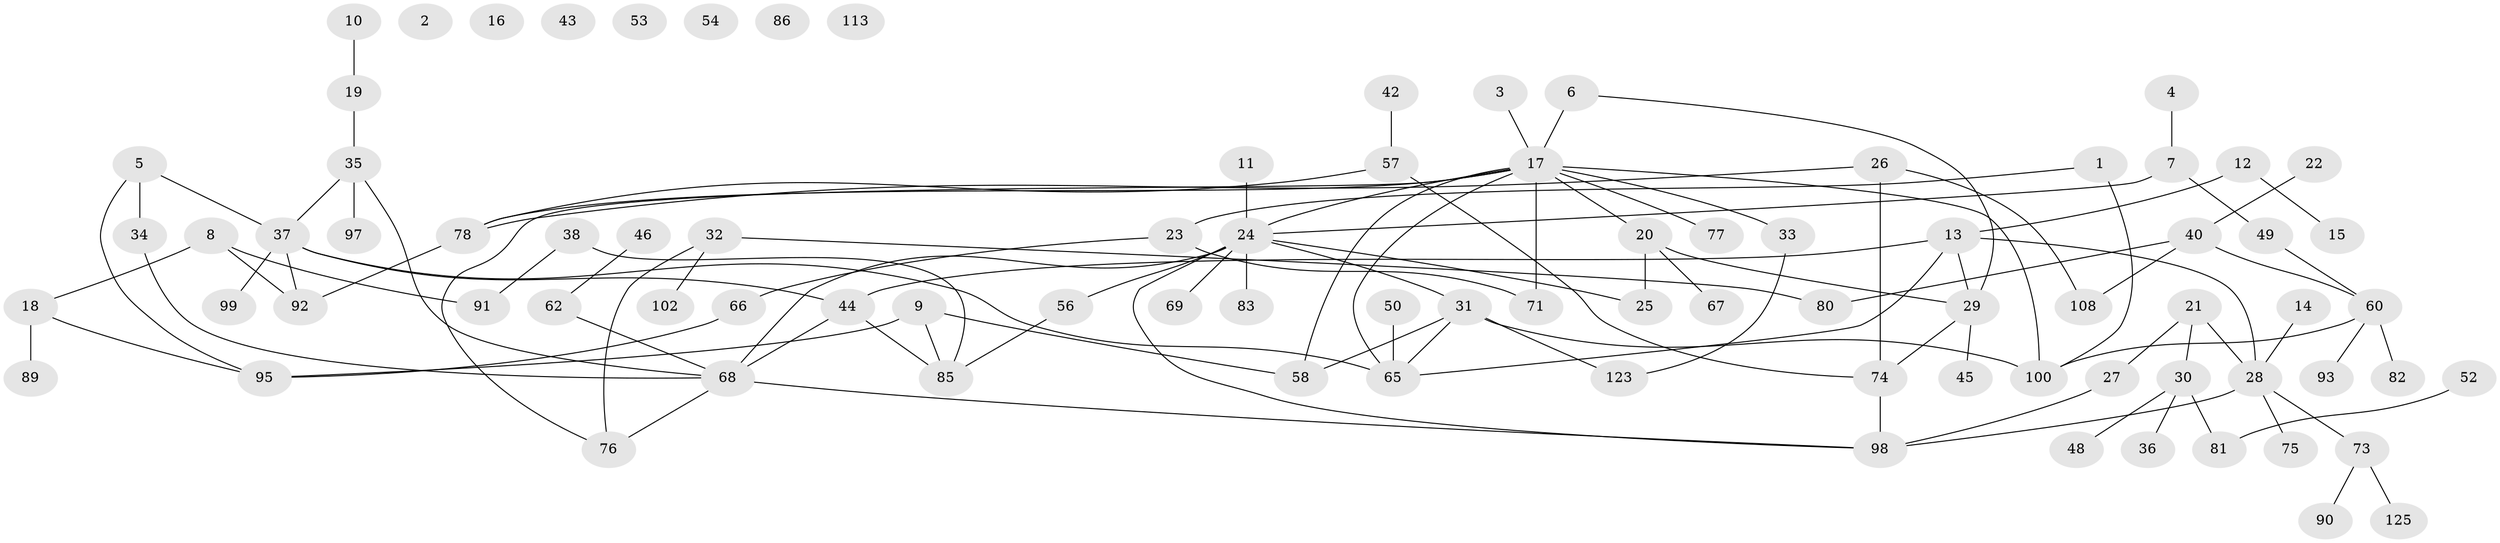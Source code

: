 // original degree distribution, {2: 0.2698412698412698, 0: 0.047619047619047616, 1: 0.2619047619047619, 3: 0.1984126984126984, 7: 0.007936507936507936, 4: 0.16666666666666666, 5: 0.03968253968253968, 6: 0.007936507936507936}
// Generated by graph-tools (version 1.1) at 2025/16/03/04/25 18:16:30]
// undirected, 88 vertices, 109 edges
graph export_dot {
graph [start="1"]
  node [color=gray90,style=filled];
  1;
  2;
  3;
  4;
  5;
  6;
  7;
  8;
  9 [super="+124+105"];
  10;
  11;
  12;
  13 [super="+55"];
  14;
  15;
  16;
  17 [super="+106+87+109+126"];
  18;
  19;
  20 [super="+84+61"];
  21;
  22;
  23 [super="+104"];
  24 [super="+88+63"];
  25;
  26;
  27;
  28 [super="+41"];
  29 [super="+96"];
  30;
  31;
  32 [super="+94"];
  33;
  34;
  35;
  36 [super="+112"];
  37 [super="+39+47"];
  38;
  40;
  42;
  43;
  44 [super="+59"];
  45 [super="+70"];
  46;
  48 [super="+51"];
  49;
  50;
  52;
  53;
  54;
  56;
  57;
  58;
  60;
  62 [super="+122"];
  65 [super="+72"];
  66 [super="+118"];
  67 [super="+117"];
  68 [super="+103+110"];
  69 [super="+119"];
  71;
  73;
  74 [super="+107"];
  75;
  76;
  77;
  78;
  80;
  81;
  82;
  83;
  85;
  86 [super="+115"];
  89;
  90;
  91;
  92;
  93 [super="+116"];
  95;
  97;
  98;
  99;
  100;
  102;
  108;
  113;
  123;
  125;
  1 -- 100;
  1 -- 23;
  3 -- 17;
  4 -- 7;
  5 -- 34;
  5 -- 37;
  5 -- 95;
  6 -- 17 [weight=2];
  6 -- 29;
  7 -- 49;
  7 -- 24;
  8 -- 18;
  8 -- 91;
  8 -- 92;
  9 -- 58;
  9 -- 85;
  9 -- 95;
  10 -- 19;
  11 -- 24;
  12 -- 15;
  12 -- 13;
  13 -- 44;
  13 -- 65;
  13 -- 29;
  13 -- 28;
  14 -- 28;
  17 -- 33;
  17 -- 24;
  17 -- 65;
  17 -- 71;
  17 -- 78;
  17 -- 20;
  17 -- 77;
  17 -- 76;
  17 -- 58;
  17 -- 100;
  18 -- 89;
  18 -- 95;
  19 -- 35;
  20 -- 67;
  20 -- 25;
  20 -- 29;
  21 -- 27;
  21 -- 30;
  21 -- 28;
  22 -- 40;
  23 -- 66;
  23 -- 71;
  24 -- 83;
  24 -- 25;
  24 -- 68;
  24 -- 98;
  24 -- 56;
  24 -- 31;
  24 -- 69;
  26 -- 74;
  26 -- 78;
  26 -- 108;
  27 -- 98;
  28 -- 73;
  28 -- 75;
  28 -- 98;
  29 -- 45;
  29 -- 74;
  30 -- 81;
  30 -- 36;
  30 -- 48;
  31 -- 58;
  31 -- 100;
  31 -- 123;
  31 -- 65;
  32 -- 76;
  32 -- 80;
  32 -- 102;
  33 -- 123;
  34 -- 68;
  35 -- 97;
  35 -- 68;
  35 -- 37;
  37 -- 44;
  37 -- 92;
  37 -- 99;
  37 -- 65;
  38 -- 85;
  38 -- 91;
  40 -- 60;
  40 -- 80;
  40 -- 108;
  42 -- 57;
  44 -- 68 [weight=2];
  44 -- 85;
  46 -- 62;
  49 -- 60;
  50 -- 65;
  52 -- 81;
  56 -- 85;
  57 -- 78;
  57 -- 74;
  60 -- 82;
  60 -- 100;
  60 -- 93;
  62 -- 68;
  66 -- 95;
  68 -- 98;
  68 -- 76;
  73 -- 90;
  73 -- 125;
  74 -- 98;
  78 -- 92;
}
